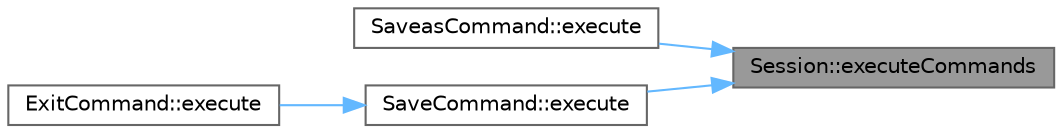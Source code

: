 digraph "Session::executeCommands"
{
 // INTERACTIVE_SVG=YES
 // LATEX_PDF_SIZE
  bgcolor="transparent";
  edge [fontname=Helvetica,fontsize=10,labelfontname=Helvetica,labelfontsize=10];
  node [fontname=Helvetica,fontsize=10,shape=box,height=0.2,width=0.4];
  rankdir="RL";
  Node1 [id="Node000001",label="Session::executeCommands",height=0.2,width=0.4,color="gray40", fillcolor="grey60", style="filled", fontcolor="black",tooltip="Executes all stored commands on the images."];
  Node1 -> Node2 [id="edge1_Node000001_Node000002",dir="back",color="steelblue1",style="solid",tooltip=" "];
  Node2 [id="Node000002",label="SaveasCommand::execute",height=0.2,width=0.4,color="grey40", fillcolor="white", style="filled",URL="$class_saveas_command.html#a59af322151853d6e79a51ea29550ffd0",tooltip="Executes the command on a session using input stream."];
  Node1 -> Node3 [id="edge2_Node000001_Node000003",dir="back",color="steelblue1",style="solid",tooltip=" "];
  Node3 [id="Node000003",label="SaveCommand::execute",height=0.2,width=0.4,color="grey40", fillcolor="white", style="filled",URL="$class_save_command.html#a3008b51e7309e4717ce29ce718a770bd",tooltip="Executes the command on a session using input stream."];
  Node3 -> Node4 [id="edge3_Node000003_Node000004",dir="back",color="steelblue1",style="solid",tooltip=" "];
  Node4 [id="Node000004",label="ExitCommand::execute",height=0.2,width=0.4,color="grey40", fillcolor="white", style="filled",URL="$class_exit_command.html#a9d97899a965e865fc0d34d523c26000c",tooltip="Executes the command on a session using input stream."];
}
